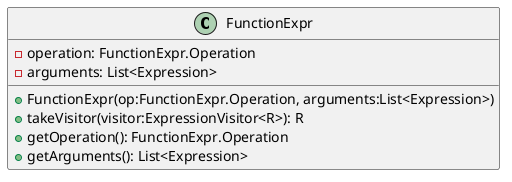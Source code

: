 @startuml

    class FunctionExpr {
        -operation: FunctionExpr.Operation
        -arguments: List<Expression>
        +FunctionExpr(op:FunctionExpr.Operation, arguments:List<Expression>)
        +takeVisitor(visitor:ExpressionVisitor<R>): R
        +getOperation(): FunctionExpr.Operation
        +getArguments(): List<Expression>
    }

@enduml
